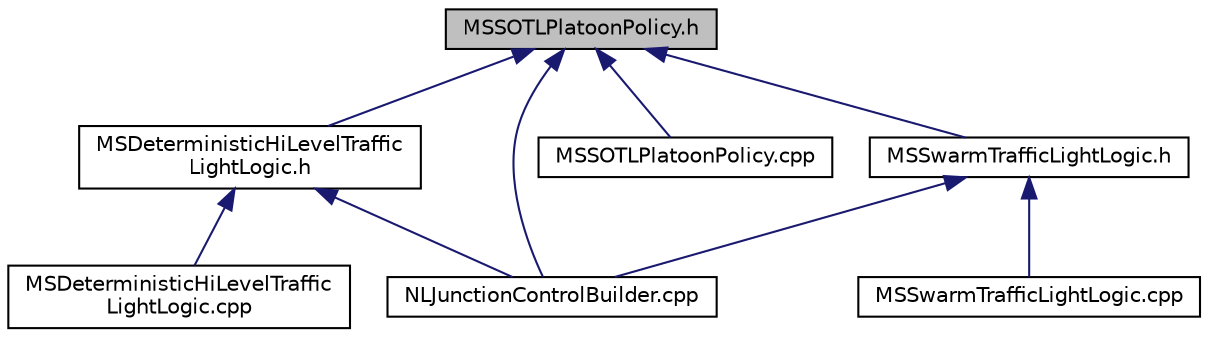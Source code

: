 digraph "MSSOTLPlatoonPolicy.h"
{
  edge [fontname="Helvetica",fontsize="10",labelfontname="Helvetica",labelfontsize="10"];
  node [fontname="Helvetica",fontsize="10",shape=record];
  Node29 [label="MSSOTLPlatoonPolicy.h",height=0.2,width=0.4,color="black", fillcolor="grey75", style="filled", fontcolor="black"];
  Node29 -> Node30 [dir="back",color="midnightblue",fontsize="10",style="solid",fontname="Helvetica"];
  Node30 [label="MSDeterministicHiLevelTraffic\lLightLogic.h",height=0.2,width=0.4,color="black", fillcolor="white", style="filled",URL="$d5/d27/_m_s_deterministic_hi_level_traffic_light_logic_8h.html"];
  Node30 -> Node31 [dir="back",color="midnightblue",fontsize="10",style="solid",fontname="Helvetica"];
  Node31 [label="MSDeterministicHiLevelTraffic\lLightLogic.cpp",height=0.2,width=0.4,color="black", fillcolor="white", style="filled",URL="$d0/de1/_m_s_deterministic_hi_level_traffic_light_logic_8cpp.html"];
  Node30 -> Node32 [dir="back",color="midnightblue",fontsize="10",style="solid",fontname="Helvetica"];
  Node32 [label="NLJunctionControlBuilder.cpp",height=0.2,width=0.4,color="black", fillcolor="white", style="filled",URL="$d8/d64/_n_l_junction_control_builder_8cpp.html"];
  Node29 -> Node33 [dir="back",color="midnightblue",fontsize="10",style="solid",fontname="Helvetica"];
  Node33 [label="MSSOTLPlatoonPolicy.cpp",height=0.2,width=0.4,color="black", fillcolor="white", style="filled",URL="$d4/da4/_m_s_s_o_t_l_platoon_policy_8cpp.html"];
  Node29 -> Node34 [dir="back",color="midnightblue",fontsize="10",style="solid",fontname="Helvetica"];
  Node34 [label="MSSwarmTrafficLightLogic.h",height=0.2,width=0.4,color="black", fillcolor="white", style="filled",URL="$d8/dae/_m_s_swarm_traffic_light_logic_8h.html"];
  Node34 -> Node35 [dir="back",color="midnightblue",fontsize="10",style="solid",fontname="Helvetica"];
  Node35 [label="MSSwarmTrafficLightLogic.cpp",height=0.2,width=0.4,color="black", fillcolor="white", style="filled",URL="$df/da6/_m_s_swarm_traffic_light_logic_8cpp.html"];
  Node34 -> Node32 [dir="back",color="midnightblue",fontsize="10",style="solid",fontname="Helvetica"];
  Node29 -> Node32 [dir="back",color="midnightblue",fontsize="10",style="solid",fontname="Helvetica"];
}
